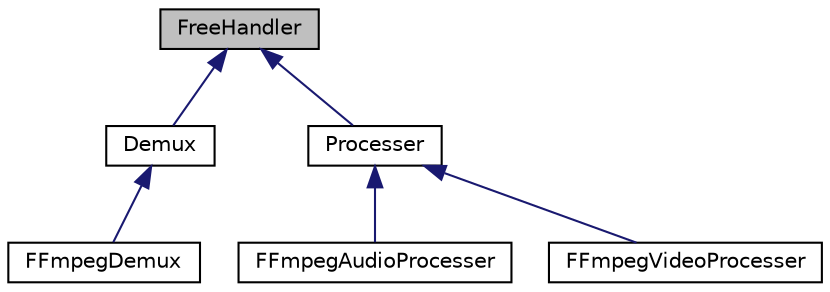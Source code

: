 digraph "FreeHandler"
{
 // LATEX_PDF_SIZE
  edge [fontname="Helvetica",fontsize="10",labelfontname="Helvetica",labelfontsize="10"];
  node [fontname="Helvetica",fontsize="10",shape=record];
  Node1 [label="FreeHandler",height=0.2,width=0.4,color="black", fillcolor="grey75", style="filled", fontcolor="black",tooltip=" "];
  Node1 -> Node2 [dir="back",color="midnightblue",fontsize="10",style="solid",fontname="Helvetica"];
  Node2 [label="Demux",height=0.2,width=0.4,color="black", fillcolor="white", style="filled",URL="$class_demux.html",tooltip=" "];
  Node2 -> Node3 [dir="back",color="midnightblue",fontsize="10",style="solid",fontname="Helvetica"];
  Node3 [label="FFmpegDemux",height=0.2,width=0.4,color="black", fillcolor="white", style="filled",URL="$class_f_fmpeg_demux.html",tooltip=" "];
  Node1 -> Node4 [dir="back",color="midnightblue",fontsize="10",style="solid",fontname="Helvetica"];
  Node4 [label="Processer",height=0.2,width=0.4,color="black", fillcolor="white", style="filled",URL="$class_processer.html",tooltip=" "];
  Node4 -> Node5 [dir="back",color="midnightblue",fontsize="10",style="solid",fontname="Helvetica"];
  Node5 [label="FFmpegAudioProcesser",height=0.2,width=0.4,color="black", fillcolor="white", style="filled",URL="$class_f_fmpeg_audio_processer.html",tooltip=" "];
  Node4 -> Node6 [dir="back",color="midnightblue",fontsize="10",style="solid",fontname="Helvetica"];
  Node6 [label="FFmpegVideoProcesser",height=0.2,width=0.4,color="black", fillcolor="white", style="filled",URL="$class_f_fmpeg_video_processer.html",tooltip=" "];
}
